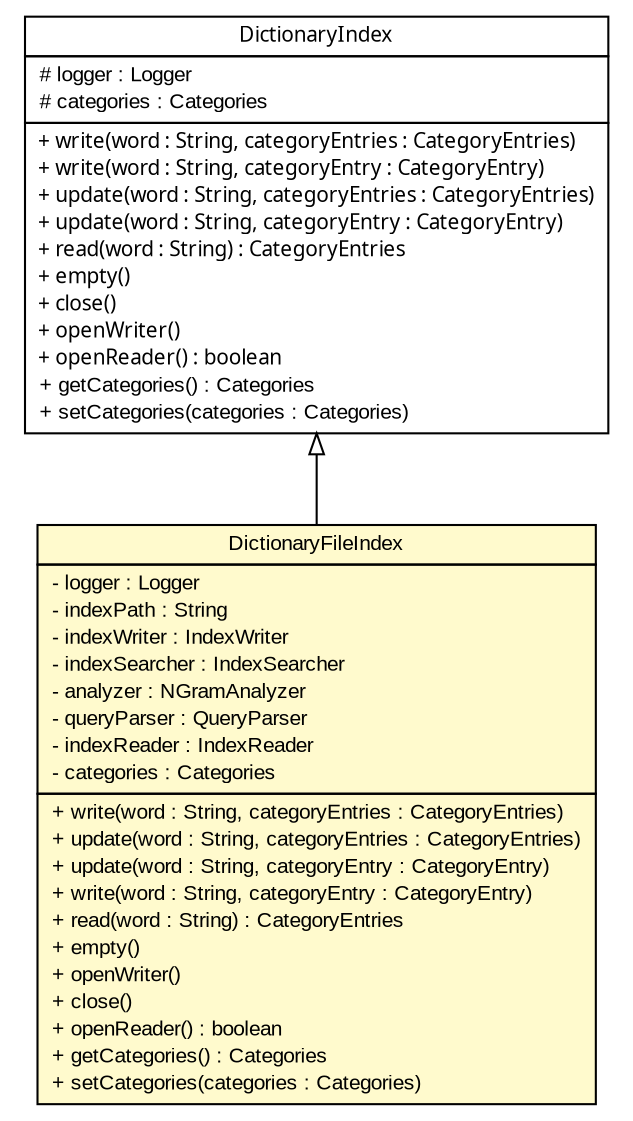#!/usr/local/bin/dot
#
# Class diagram 
# Generated by UMLGraph version 5.2 (http://www.umlgraph.org/)
#

digraph G {
	edge [fontname="arial",fontsize=10,labelfontname="arial",labelfontsize=10];
	node [fontname="arial",fontsize=10,shape=plaintext];
	nodesep=0.25;
	ranksep=0.5;
	// tud.iir.persistence.DictionaryIndex
	c50692 [label=<<table title="tud.iir.persistence.DictionaryIndex" border="0" cellborder="1" cellspacing="0" cellpadding="2" port="p" href="./DictionaryIndex.html">
		<tr><td><table border="0" cellspacing="0" cellpadding="1">
<tr><td align="center" balign="center"><font face="ariali"> DictionaryIndex </font></td></tr>
		</table></td></tr>
		<tr><td><table border="0" cellspacing="0" cellpadding="1">
<tr><td align="left" balign="left"> # logger : Logger </td></tr>
<tr><td align="left" balign="left"> # categories : Categories </td></tr>
		</table></td></tr>
		<tr><td><table border="0" cellspacing="0" cellpadding="1">
<tr><td align="left" balign="left"><font face="ariali" point-size="10.0"> + write(word : String, categoryEntries : CategoryEntries) </font></td></tr>
<tr><td align="left" balign="left"><font face="ariali" point-size="10.0"> + write(word : String, categoryEntry : CategoryEntry) </font></td></tr>
<tr><td align="left" balign="left"><font face="ariali" point-size="10.0"> + update(word : String, categoryEntries : CategoryEntries) </font></td></tr>
<tr><td align="left" balign="left"><font face="ariali" point-size="10.0"> + update(word : String, categoryEntry : CategoryEntry) </font></td></tr>
<tr><td align="left" balign="left"><font face="ariali" point-size="10.0"> + read(word : String) : CategoryEntries </font></td></tr>
<tr><td align="left" balign="left"><font face="ariali" point-size="10.0"> + empty() </font></td></tr>
<tr><td align="left" balign="left"><font face="ariali" point-size="10.0"> + close() </font></td></tr>
<tr><td align="left" balign="left"><font face="ariali" point-size="10.0"> + openWriter() </font></td></tr>
<tr><td align="left" balign="left"><font face="ariali" point-size="10.0"> + openReader() : boolean </font></td></tr>
<tr><td align="left" balign="left"> + getCategories() : Categories </td></tr>
<tr><td align="left" balign="left"> + setCategories(categories : Categories) </td></tr>
		</table></td></tr>
		</table>>, fontname="arial", fontcolor="black", fontsize=10.0];
	// tud.iir.persistence.DictionaryFileIndex
	c50693 [label=<<table title="tud.iir.persistence.DictionaryFileIndex" border="0" cellborder="1" cellspacing="0" cellpadding="2" port="p" bgcolor="lemonChiffon" href="./DictionaryFileIndex.html">
		<tr><td><table border="0" cellspacing="0" cellpadding="1">
<tr><td align="center" balign="center"> DictionaryFileIndex </td></tr>
		</table></td></tr>
		<tr><td><table border="0" cellspacing="0" cellpadding="1">
<tr><td align="left" balign="left"> - logger : Logger </td></tr>
<tr><td align="left" balign="left"> - indexPath : String </td></tr>
<tr><td align="left" balign="left"> - indexWriter : IndexWriter </td></tr>
<tr><td align="left" balign="left"> - indexSearcher : IndexSearcher </td></tr>
<tr><td align="left" balign="left"> - analyzer : NGramAnalyzer </td></tr>
<tr><td align="left" balign="left"> - queryParser : QueryParser </td></tr>
<tr><td align="left" balign="left"> - indexReader : IndexReader </td></tr>
<tr><td align="left" balign="left"> - categories : Categories </td></tr>
		</table></td></tr>
		<tr><td><table border="0" cellspacing="0" cellpadding="1">
<tr><td align="left" balign="left"> + write(word : String, categoryEntries : CategoryEntries) </td></tr>
<tr><td align="left" balign="left"> + update(word : String, categoryEntries : CategoryEntries) </td></tr>
<tr><td align="left" balign="left"> + update(word : String, categoryEntry : CategoryEntry) </td></tr>
<tr><td align="left" balign="left"> + write(word : String, categoryEntry : CategoryEntry) </td></tr>
<tr><td align="left" balign="left"> + read(word : String) : CategoryEntries </td></tr>
<tr><td align="left" balign="left"> + empty() </td></tr>
<tr><td align="left" balign="left"> + openWriter() </td></tr>
<tr><td align="left" balign="left"> + close() </td></tr>
<tr><td align="left" balign="left"> + openReader() : boolean </td></tr>
<tr><td align="left" balign="left"> + getCategories() : Categories </td></tr>
<tr><td align="left" balign="left"> + setCategories(categories : Categories) </td></tr>
		</table></td></tr>
		</table>>, fontname="arial", fontcolor="black", fontsize=10.0];
	//tud.iir.persistence.DictionaryFileIndex extends tud.iir.persistence.DictionaryIndex
	c50692:p -> c50693:p [dir=back,arrowtail=empty];
}

